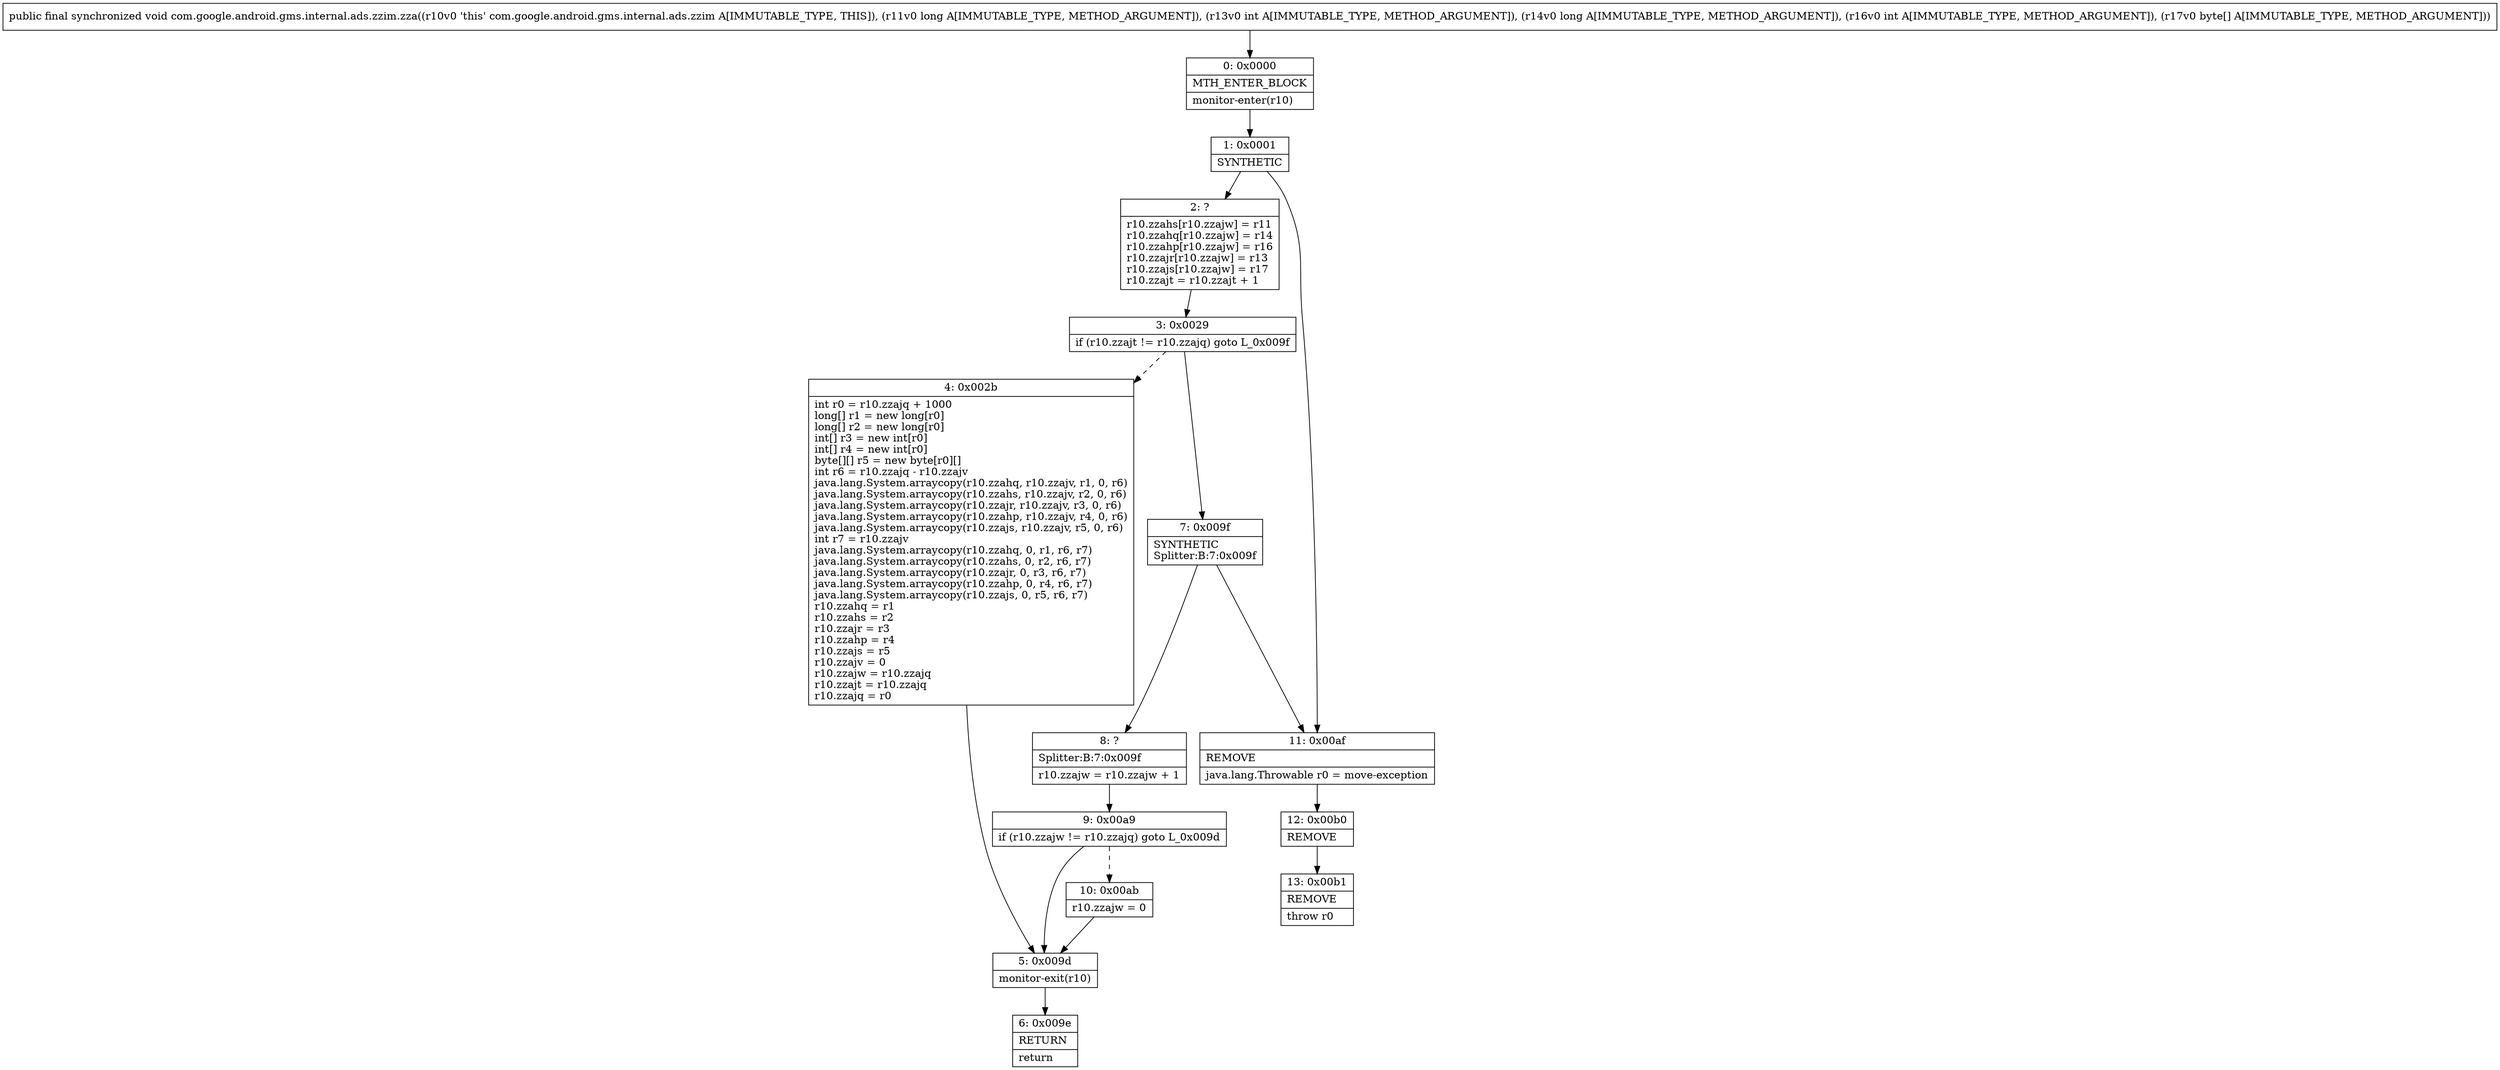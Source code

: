 digraph "CFG forcom.google.android.gms.internal.ads.zzim.zza(JIJI[B)V" {
Node_0 [shape=record,label="{0\:\ 0x0000|MTH_ENTER_BLOCK\l|monitor\-enter(r10)\l}"];
Node_1 [shape=record,label="{1\:\ 0x0001|SYNTHETIC\l}"];
Node_2 [shape=record,label="{2\:\ ?|r10.zzahs[r10.zzajw] = r11\lr10.zzahq[r10.zzajw] = r14\lr10.zzahp[r10.zzajw] = r16\lr10.zzajr[r10.zzajw] = r13\lr10.zzajs[r10.zzajw] = r17\lr10.zzajt = r10.zzajt + 1\l}"];
Node_3 [shape=record,label="{3\:\ 0x0029|if (r10.zzajt != r10.zzajq) goto L_0x009f\l}"];
Node_4 [shape=record,label="{4\:\ 0x002b|int r0 = r10.zzajq + 1000\llong[] r1 = new long[r0]\llong[] r2 = new long[r0]\lint[] r3 = new int[r0]\lint[] r4 = new int[r0]\lbyte[][] r5 = new byte[r0][]\lint r6 = r10.zzajq \- r10.zzajv\ljava.lang.System.arraycopy(r10.zzahq, r10.zzajv, r1, 0, r6)\ljava.lang.System.arraycopy(r10.zzahs, r10.zzajv, r2, 0, r6)\ljava.lang.System.arraycopy(r10.zzajr, r10.zzajv, r3, 0, r6)\ljava.lang.System.arraycopy(r10.zzahp, r10.zzajv, r4, 0, r6)\ljava.lang.System.arraycopy(r10.zzajs, r10.zzajv, r5, 0, r6)\lint r7 = r10.zzajv\ljava.lang.System.arraycopy(r10.zzahq, 0, r1, r6, r7)\ljava.lang.System.arraycopy(r10.zzahs, 0, r2, r6, r7)\ljava.lang.System.arraycopy(r10.zzajr, 0, r3, r6, r7)\ljava.lang.System.arraycopy(r10.zzahp, 0, r4, r6, r7)\ljava.lang.System.arraycopy(r10.zzajs, 0, r5, r6, r7)\lr10.zzahq = r1\lr10.zzahs = r2\lr10.zzajr = r3\lr10.zzahp = r4\lr10.zzajs = r5\lr10.zzajv = 0\lr10.zzajw = r10.zzajq\lr10.zzajt = r10.zzajq\lr10.zzajq = r0\l}"];
Node_5 [shape=record,label="{5\:\ 0x009d|monitor\-exit(r10)\l}"];
Node_6 [shape=record,label="{6\:\ 0x009e|RETURN\l|return\l}"];
Node_7 [shape=record,label="{7\:\ 0x009f|SYNTHETIC\lSplitter:B:7:0x009f\l}"];
Node_8 [shape=record,label="{8\:\ ?|Splitter:B:7:0x009f\l|r10.zzajw = r10.zzajw + 1\l}"];
Node_9 [shape=record,label="{9\:\ 0x00a9|if (r10.zzajw != r10.zzajq) goto L_0x009d\l}"];
Node_10 [shape=record,label="{10\:\ 0x00ab|r10.zzajw = 0\l}"];
Node_11 [shape=record,label="{11\:\ 0x00af|REMOVE\l|java.lang.Throwable r0 = move\-exception\l}"];
Node_12 [shape=record,label="{12\:\ 0x00b0|REMOVE\l}"];
Node_13 [shape=record,label="{13\:\ 0x00b1|REMOVE\l|throw r0\l}"];
MethodNode[shape=record,label="{public final synchronized void com.google.android.gms.internal.ads.zzim.zza((r10v0 'this' com.google.android.gms.internal.ads.zzim A[IMMUTABLE_TYPE, THIS]), (r11v0 long A[IMMUTABLE_TYPE, METHOD_ARGUMENT]), (r13v0 int A[IMMUTABLE_TYPE, METHOD_ARGUMENT]), (r14v0 long A[IMMUTABLE_TYPE, METHOD_ARGUMENT]), (r16v0 int A[IMMUTABLE_TYPE, METHOD_ARGUMENT]), (r17v0 byte[] A[IMMUTABLE_TYPE, METHOD_ARGUMENT])) }"];
MethodNode -> Node_0;
Node_0 -> Node_1;
Node_1 -> Node_2;
Node_1 -> Node_11;
Node_2 -> Node_3;
Node_3 -> Node_4[style=dashed];
Node_3 -> Node_7;
Node_4 -> Node_5;
Node_5 -> Node_6;
Node_7 -> Node_8;
Node_7 -> Node_11;
Node_8 -> Node_9;
Node_9 -> Node_5;
Node_9 -> Node_10[style=dashed];
Node_10 -> Node_5;
Node_11 -> Node_12;
Node_12 -> Node_13;
}

